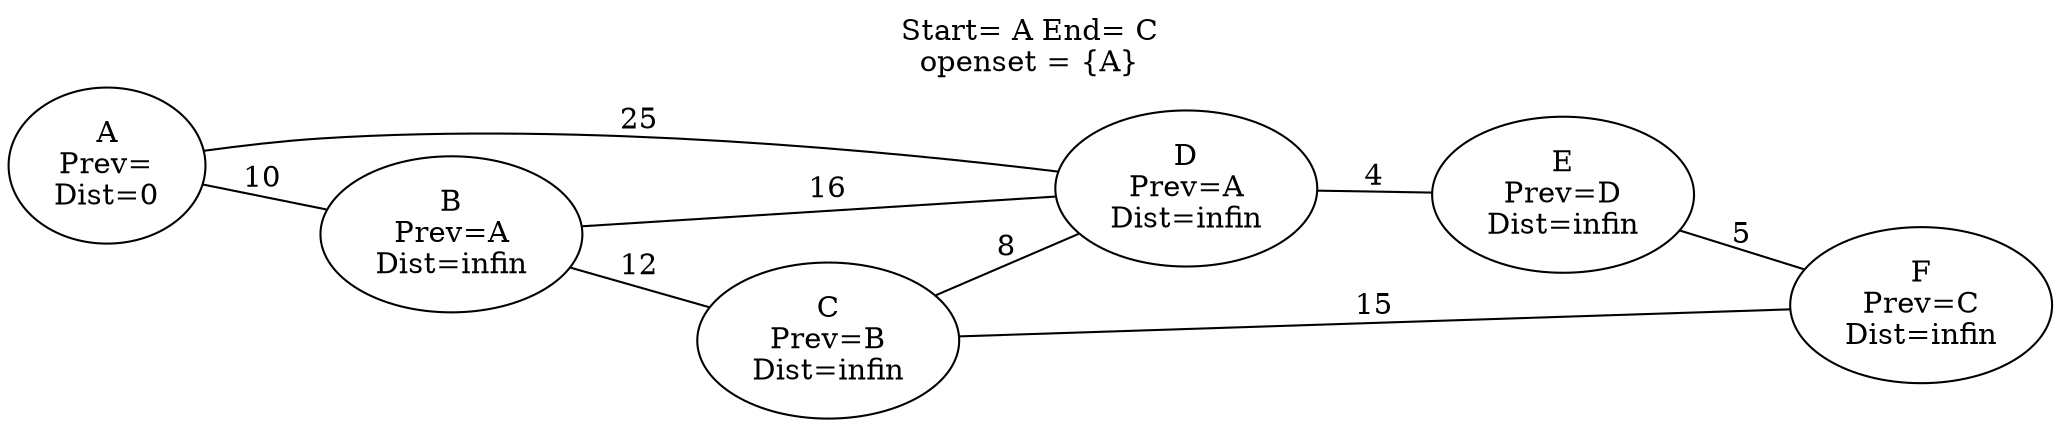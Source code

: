 graph {
    rankdir=LR;
labelloc=t
 a [label="A\nPrev=\nDist=0"];
 b [label="B\nPrev=A\nDist=infin"];
 c [label="C\nPrev=B\nDist=infin"];
 d [label="D\nPrev=A\nDist=infin"];
 e [label="E\nPrev=D\nDist=infin"];
 f [label="F\nPrev=C\nDist=infin"];
 
    a -- b[weight=10,label="10"];
    b -- c[weight=10,label="12"];
    c -- d[weight=10,label="8"];
    d -- e[weight=10,label="4"];
    e -- f[weight=10,label="5"];
    a -- d[weight=10,label="25"];
    b -- d[weight=10,label="16"];
    c -- f[weight=10,label="15"];
label ="Start= A End= C
openset = {A}";

}
